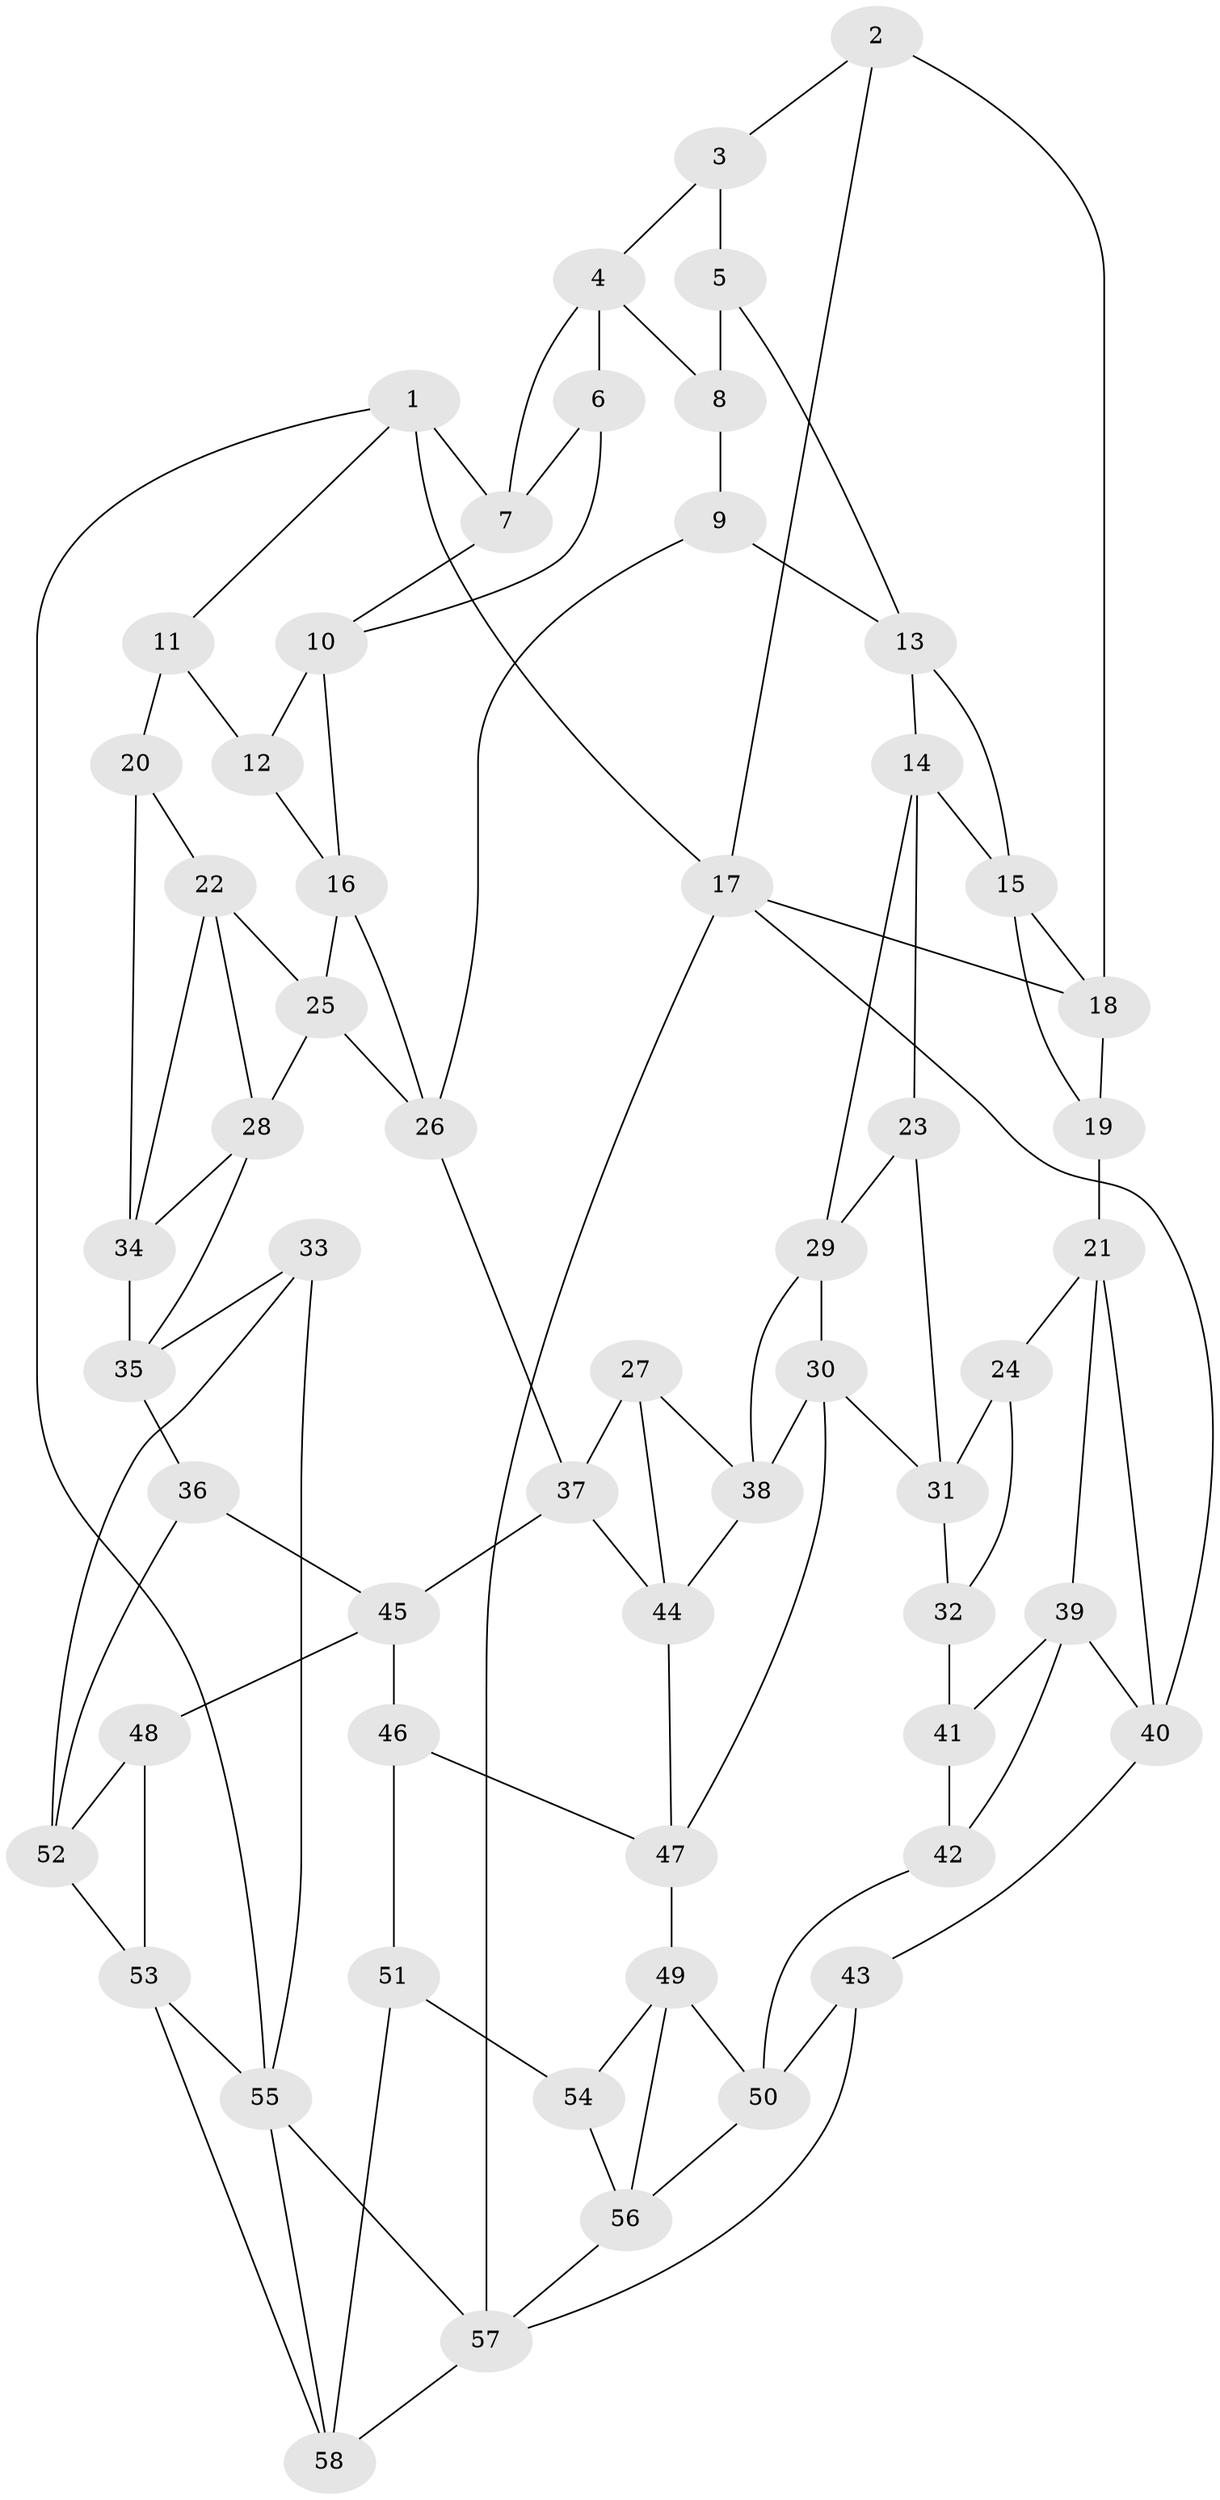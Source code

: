 // original degree distribution, {3: 0.017241379310344827, 5: 0.5, 6: 0.23275862068965517, 4: 0.25}
// Generated by graph-tools (version 1.1) at 2025/03/03/09/25 03:03:17]
// undirected, 58 vertices, 106 edges
graph export_dot {
graph [start="1"]
  node [color=gray90,style=filled];
  1;
  2;
  3;
  4;
  5;
  6;
  7;
  8;
  9;
  10;
  11;
  12;
  13;
  14;
  15;
  16;
  17;
  18;
  19;
  20;
  21;
  22;
  23;
  24;
  25;
  26;
  27;
  28;
  29;
  30;
  31;
  32;
  33;
  34;
  35;
  36;
  37;
  38;
  39;
  40;
  41;
  42;
  43;
  44;
  45;
  46;
  47;
  48;
  49;
  50;
  51;
  52;
  53;
  54;
  55;
  56;
  57;
  58;
  1 -- 7 [weight=2.0];
  1 -- 11 [weight=1.0];
  1 -- 17 [weight=1.0];
  1 -- 55 [weight=1.0];
  2 -- 3 [weight=1.0];
  2 -- 17 [weight=1.0];
  2 -- 18 [weight=1.0];
  3 -- 4 [weight=1.0];
  3 -- 5 [weight=1.0];
  4 -- 6 [weight=1.0];
  4 -- 7 [weight=1.0];
  4 -- 8 [weight=1.0];
  5 -- 8 [weight=2.0];
  5 -- 13 [weight=1.0];
  6 -- 7 [weight=1.0];
  6 -- 10 [weight=1.0];
  7 -- 10 [weight=1.0];
  8 -- 9 [weight=1.0];
  9 -- 13 [weight=1.0];
  9 -- 26 [weight=1.0];
  10 -- 12 [weight=1.0];
  10 -- 16 [weight=1.0];
  11 -- 12 [weight=1.0];
  11 -- 20 [weight=2.0];
  12 -- 16 [weight=1.0];
  13 -- 14 [weight=1.0];
  13 -- 15 [weight=1.0];
  14 -- 15 [weight=1.0];
  14 -- 23 [weight=1.0];
  14 -- 29 [weight=1.0];
  15 -- 18 [weight=1.0];
  15 -- 19 [weight=1.0];
  16 -- 25 [weight=1.0];
  16 -- 26 [weight=1.0];
  17 -- 18 [weight=1.0];
  17 -- 40 [weight=1.0];
  17 -- 57 [weight=1.0];
  18 -- 19 [weight=1.0];
  19 -- 21 [weight=1.0];
  20 -- 22 [weight=1.0];
  20 -- 34 [weight=1.0];
  21 -- 24 [weight=1.0];
  21 -- 39 [weight=1.0];
  21 -- 40 [weight=1.0];
  22 -- 25 [weight=1.0];
  22 -- 28 [weight=1.0];
  22 -- 34 [weight=1.0];
  23 -- 29 [weight=1.0];
  23 -- 31 [weight=1.0];
  24 -- 31 [weight=1.0];
  24 -- 32 [weight=1.0];
  25 -- 26 [weight=1.0];
  25 -- 28 [weight=1.0];
  26 -- 37 [weight=1.0];
  27 -- 37 [weight=1.0];
  27 -- 38 [weight=1.0];
  27 -- 44 [weight=1.0];
  28 -- 34 [weight=1.0];
  28 -- 35 [weight=1.0];
  29 -- 30 [weight=1.0];
  29 -- 38 [weight=1.0];
  30 -- 31 [weight=1.0];
  30 -- 38 [weight=1.0];
  30 -- 47 [weight=1.0];
  31 -- 32 [weight=1.0];
  32 -- 41 [weight=2.0];
  33 -- 35 [weight=1.0];
  33 -- 52 [weight=1.0];
  33 -- 55 [weight=1.0];
  34 -- 35 [weight=1.0];
  35 -- 36 [weight=1.0];
  36 -- 45 [weight=1.0];
  36 -- 52 [weight=1.0];
  37 -- 44 [weight=1.0];
  37 -- 45 [weight=1.0];
  38 -- 44 [weight=1.0];
  39 -- 40 [weight=1.0];
  39 -- 41 [weight=1.0];
  39 -- 42 [weight=1.0];
  40 -- 43 [weight=1.0];
  41 -- 42 [weight=1.0];
  42 -- 50 [weight=1.0];
  43 -- 50 [weight=1.0];
  43 -- 57 [weight=1.0];
  44 -- 47 [weight=1.0];
  45 -- 46 [weight=1.0];
  45 -- 48 [weight=1.0];
  46 -- 47 [weight=1.0];
  46 -- 51 [weight=1.0];
  47 -- 49 [weight=1.0];
  48 -- 52 [weight=1.0];
  48 -- 53 [weight=1.0];
  49 -- 50 [weight=1.0];
  49 -- 54 [weight=1.0];
  49 -- 56 [weight=1.0];
  50 -- 56 [weight=1.0];
  51 -- 54 [weight=2.0];
  51 -- 58 [weight=1.0];
  52 -- 53 [weight=1.0];
  53 -- 55 [weight=1.0];
  53 -- 58 [weight=1.0];
  54 -- 56 [weight=1.0];
  55 -- 57 [weight=1.0];
  55 -- 58 [weight=1.0];
  56 -- 57 [weight=1.0];
  57 -- 58 [weight=1.0];
}
